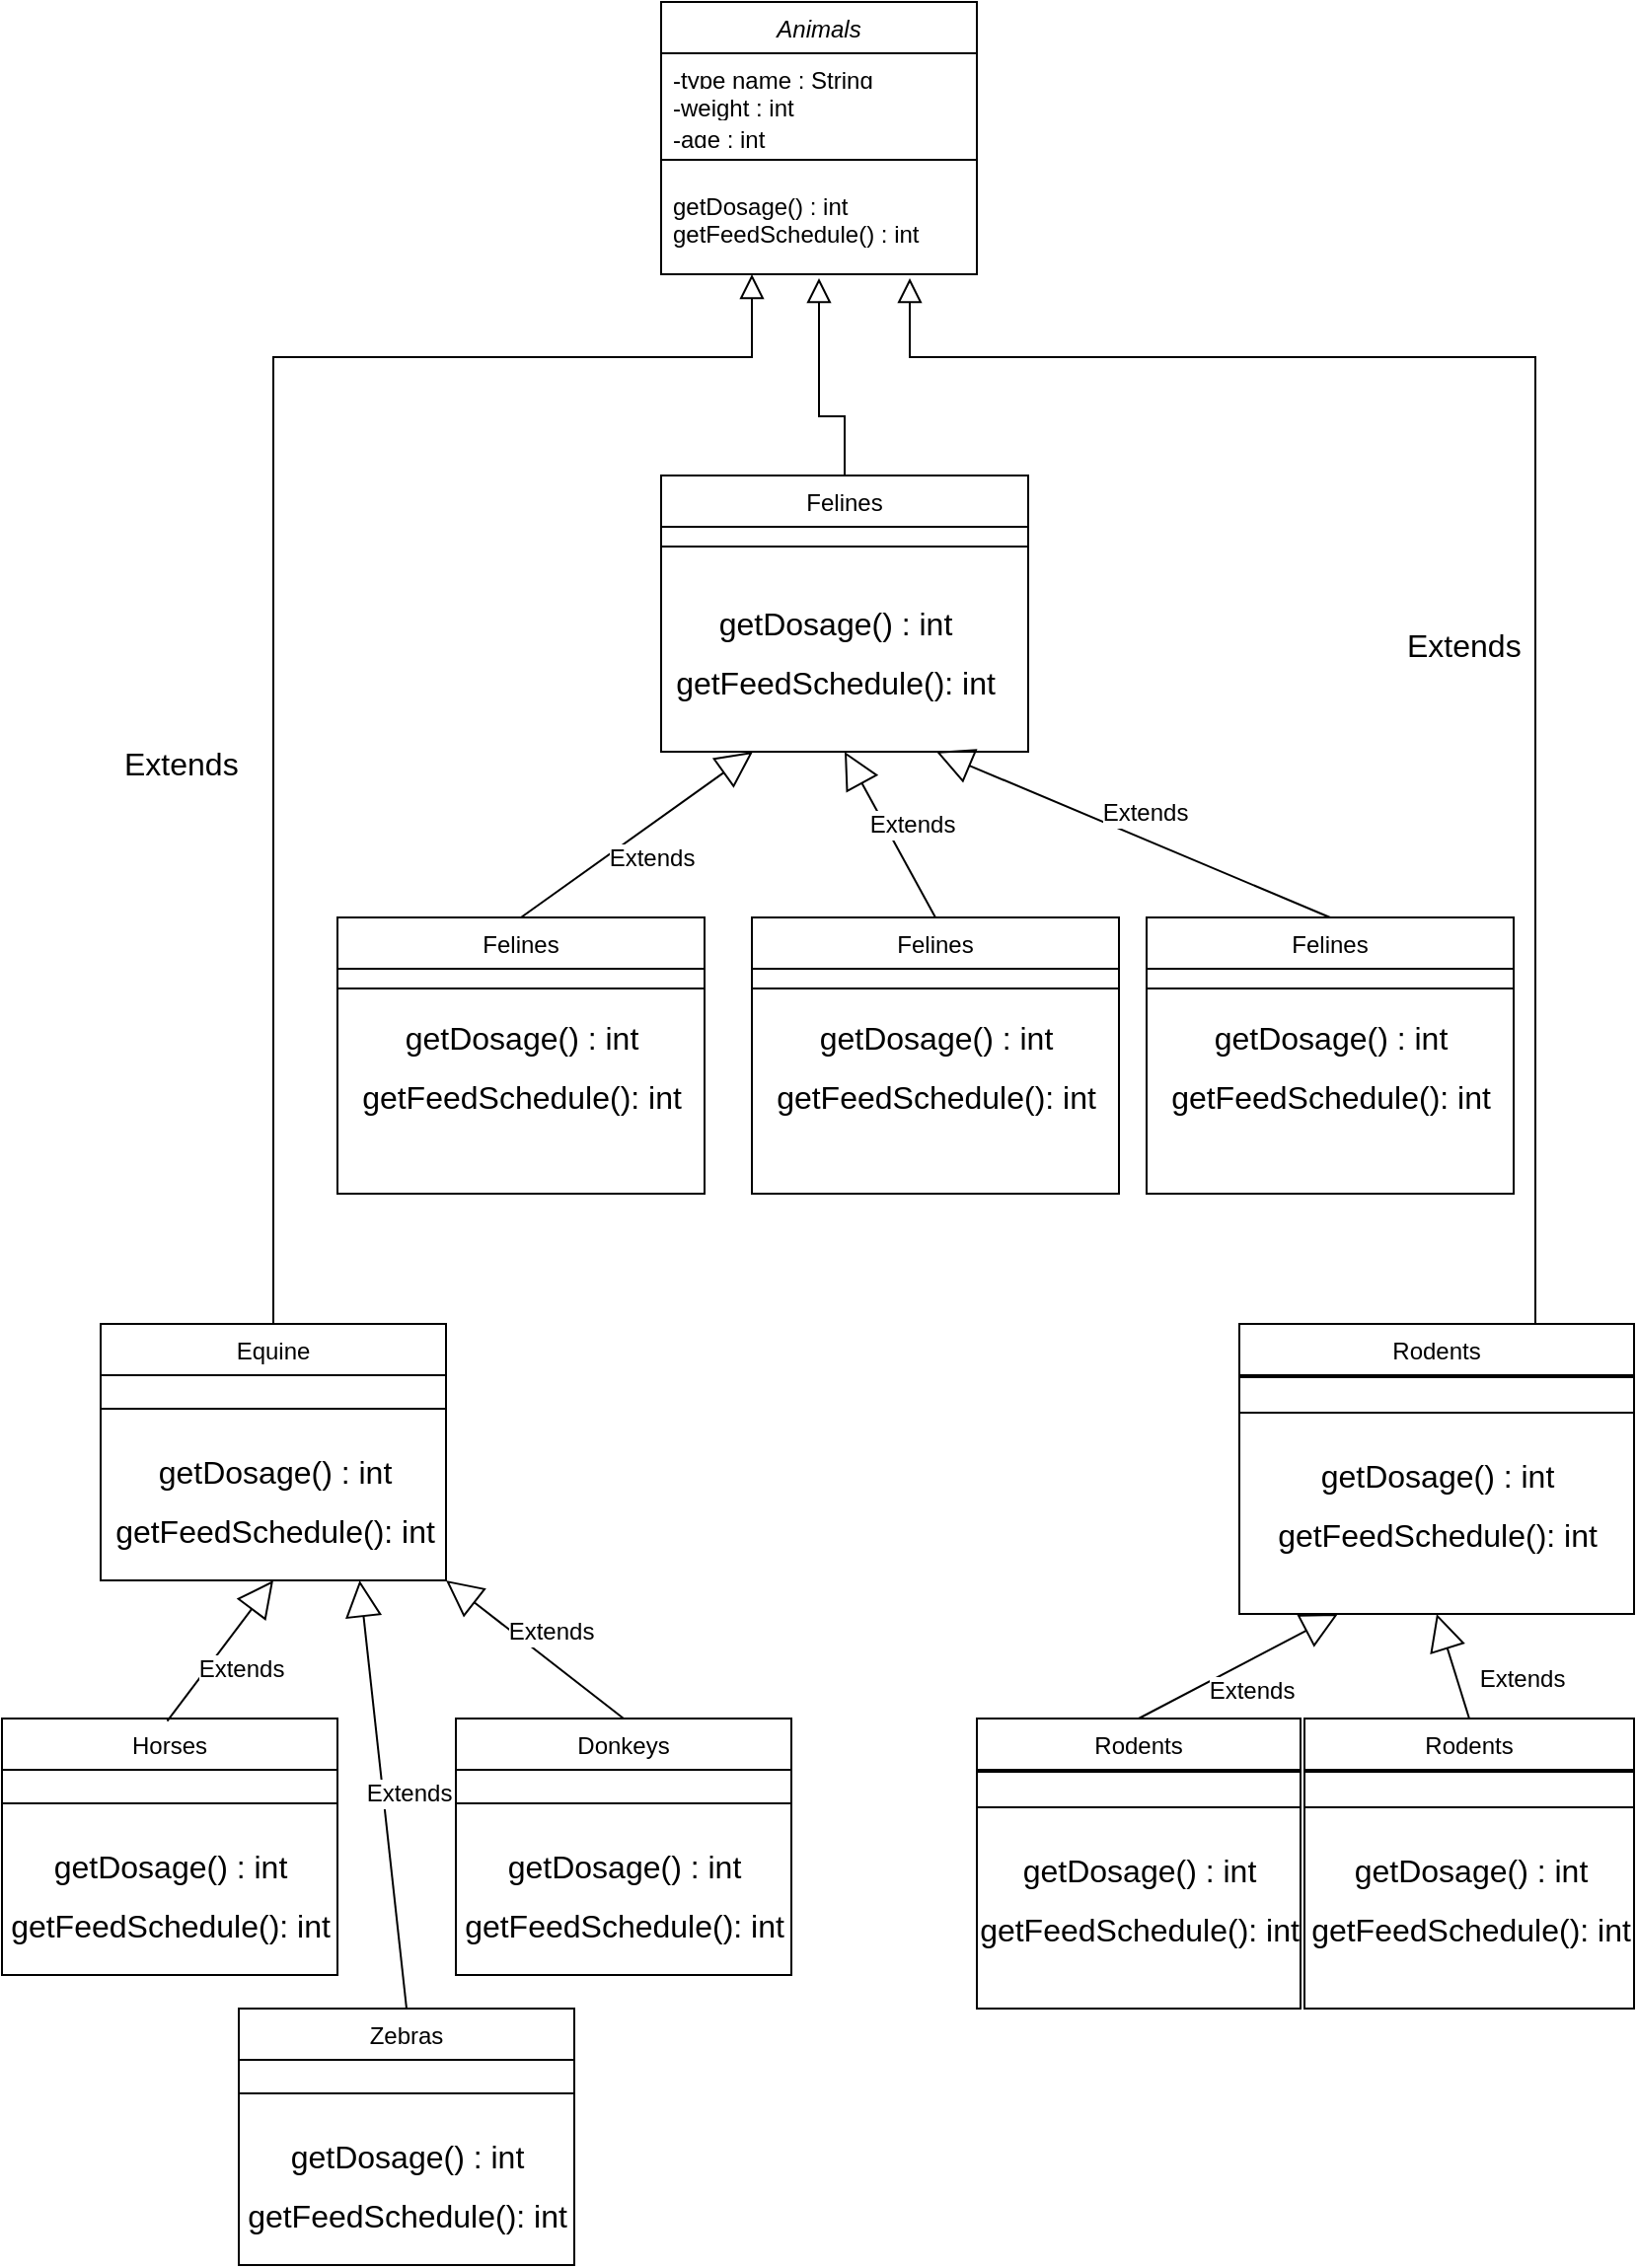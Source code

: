 <mxfile version="20.5.3" type="github">
  <diagram id="C5RBs43oDa-KdzZeNtuy" name="Page-1">
    <mxGraphModel dx="1719" dy="847" grid="1" gridSize="10" guides="1" tooltips="1" connect="1" arrows="1" fold="1" page="1" pageScale="1" pageWidth="827" pageHeight="1169" math="0" shadow="0">
      <root>
        <mxCell id="WIyWlLk6GJQsqaUBKTNV-0" />
        <mxCell id="WIyWlLk6GJQsqaUBKTNV-1" parent="WIyWlLk6GJQsqaUBKTNV-0" />
        <mxCell id="zkfFHV4jXpPFQw0GAbJ--0" value="Animals" style="swimlane;fontStyle=2;align=center;verticalAlign=top;childLayout=stackLayout;horizontal=1;startSize=26;horizontalStack=0;resizeParent=1;resizeLast=0;collapsible=1;marginBottom=0;rounded=0;shadow=0;strokeWidth=1;" parent="WIyWlLk6GJQsqaUBKTNV-1" vertex="1">
          <mxGeometry x="334" width="160" height="138" as="geometry">
            <mxRectangle x="230" y="140" width="160" height="26" as="alternateBounds" />
          </mxGeometry>
        </mxCell>
        <mxCell id="zkfFHV4jXpPFQw0GAbJ--1" value="-type name : String" style="text;align=left;verticalAlign=top;spacingLeft=4;spacingRight=4;overflow=hidden;rotatable=0;points=[[0,0.5],[1,0.5]];portConstraint=eastwest;" parent="zkfFHV4jXpPFQw0GAbJ--0" vertex="1">
          <mxGeometry y="26" width="160" height="14" as="geometry" />
        </mxCell>
        <mxCell id="zkfFHV4jXpPFQw0GAbJ--2" value="-weight : int" style="text;align=left;verticalAlign=top;spacingLeft=4;spacingRight=4;overflow=hidden;rotatable=0;points=[[0,0.5],[1,0.5]];portConstraint=eastwest;rounded=0;shadow=0;html=0;" parent="zkfFHV4jXpPFQw0GAbJ--0" vertex="1">
          <mxGeometry y="40" width="160" height="16" as="geometry" />
        </mxCell>
        <mxCell id="zkfFHV4jXpPFQw0GAbJ--3" value="-age : int" style="text;align=left;verticalAlign=top;spacingLeft=4;spacingRight=4;overflow=hidden;rotatable=0;points=[[0,0.5],[1,0.5]];portConstraint=eastwest;rounded=0;shadow=0;html=0;" parent="zkfFHV4jXpPFQw0GAbJ--0" vertex="1">
          <mxGeometry y="56" width="160" height="14" as="geometry" />
        </mxCell>
        <mxCell id="zkfFHV4jXpPFQw0GAbJ--4" value="" style="line;html=1;strokeWidth=1;align=left;verticalAlign=middle;spacingTop=-1;spacingLeft=3;spacingRight=3;rotatable=0;labelPosition=right;points=[];portConstraint=eastwest;" parent="zkfFHV4jXpPFQw0GAbJ--0" vertex="1">
          <mxGeometry y="70" width="160" height="20" as="geometry" />
        </mxCell>
        <mxCell id="zkfFHV4jXpPFQw0GAbJ--5" value="getDosage() : int&#xa;getFeedSchedule() : int" style="text;align=left;verticalAlign=top;spacingLeft=4;spacingRight=4;overflow=hidden;rotatable=0;points=[[0,0.5],[1,0.5]];portConstraint=eastwest;" parent="zkfFHV4jXpPFQw0GAbJ--0" vertex="1">
          <mxGeometry y="90" width="160" height="40" as="geometry" />
        </mxCell>
        <mxCell id="zkfFHV4jXpPFQw0GAbJ--6" value="Equine" style="swimlane;fontStyle=0;align=center;verticalAlign=top;childLayout=stackLayout;horizontal=1;startSize=26;horizontalStack=0;resizeParent=1;resizeLast=0;collapsible=1;marginBottom=0;rounded=0;shadow=0;strokeWidth=1;" parent="WIyWlLk6GJQsqaUBKTNV-1" vertex="1">
          <mxGeometry x="50" y="670" width="175" height="130" as="geometry">
            <mxRectangle x="130" y="380" width="160" height="26" as="alternateBounds" />
          </mxGeometry>
        </mxCell>
        <mxCell id="zkfFHV4jXpPFQw0GAbJ--9" value="" style="line;html=1;strokeWidth=1;align=left;verticalAlign=middle;spacingTop=-1;spacingLeft=3;spacingRight=3;rotatable=0;labelPosition=right;points=[];portConstraint=eastwest;" parent="zkfFHV4jXpPFQw0GAbJ--6" vertex="1">
          <mxGeometry y="26" width="175" height="34" as="geometry" />
        </mxCell>
        <mxCell id="d-lNwXOt2hXXqg7IElgq-30" value="getDosage() : int" style="text;html=1;align=center;verticalAlign=middle;resizable=0;points=[];autosize=1;strokeColor=none;fillColor=none;fontSize=16;" vertex="1" parent="zkfFHV4jXpPFQw0GAbJ--6">
          <mxGeometry y="60" width="175" height="30" as="geometry" />
        </mxCell>
        <mxCell id="d-lNwXOt2hXXqg7IElgq-31" value="getFeedSchedule(): int" style="text;html=1;align=center;verticalAlign=middle;resizable=0;points=[];autosize=1;strokeColor=none;fillColor=none;fontSize=16;" vertex="1" parent="zkfFHV4jXpPFQw0GAbJ--6">
          <mxGeometry y="90" width="175" height="30" as="geometry" />
        </mxCell>
        <mxCell id="zkfFHV4jXpPFQw0GAbJ--12" value="" style="endArrow=block;endSize=10;endFill=0;shadow=0;strokeWidth=1;rounded=0;edgeStyle=elbowEdgeStyle;elbow=vertical;" parent="WIyWlLk6GJQsqaUBKTNV-1" source="zkfFHV4jXpPFQw0GAbJ--6" target="zkfFHV4jXpPFQw0GAbJ--0" edge="1">
          <mxGeometry width="160" relative="1" as="geometry">
            <mxPoint x="200" y="203" as="sourcePoint" />
            <mxPoint x="200" y="203" as="targetPoint" />
            <Array as="points">
              <mxPoint x="380" y="180" />
              <mxPoint x="130" y="180" />
            </Array>
          </mxGeometry>
        </mxCell>
        <mxCell id="zkfFHV4jXpPFQw0GAbJ--13" value="Felines" style="swimlane;fontStyle=0;align=center;verticalAlign=top;childLayout=stackLayout;horizontal=1;startSize=26;horizontalStack=0;resizeParent=1;resizeLast=0;collapsible=1;marginBottom=0;rounded=0;shadow=0;strokeWidth=1;" parent="WIyWlLk6GJQsqaUBKTNV-1" vertex="1">
          <mxGeometry x="334" y="240" width="186" height="140" as="geometry">
            <mxRectangle x="340" y="380" width="170" height="26" as="alternateBounds" />
          </mxGeometry>
        </mxCell>
        <mxCell id="zkfFHV4jXpPFQw0GAbJ--15" value="" style="line;html=1;strokeWidth=1;align=left;verticalAlign=middle;spacingTop=-1;spacingLeft=3;spacingRight=3;rotatable=0;labelPosition=right;points=[];portConstraint=eastwest;" parent="zkfFHV4jXpPFQw0GAbJ--13" vertex="1">
          <mxGeometry y="26" width="186" height="20" as="geometry" />
        </mxCell>
        <mxCell id="d-lNwXOt2hXXqg7IElgq-1" value="Rodents" style="swimlane;fontStyle=0;align=center;verticalAlign=top;childLayout=stackLayout;horizontal=1;startSize=26;horizontalStack=0;resizeParent=1;resizeLast=0;collapsible=1;marginBottom=0;rounded=0;shadow=0;strokeWidth=1;" vertex="1" parent="WIyWlLk6GJQsqaUBKTNV-1">
          <mxGeometry x="627" y="670" width="200" height="147" as="geometry">
            <mxRectangle x="340" y="380" width="170" height="26" as="alternateBounds" />
          </mxGeometry>
        </mxCell>
        <mxCell id="d-lNwXOt2hXXqg7IElgq-3" value="" style="line;html=1;strokeWidth=1;align=left;verticalAlign=middle;spacingTop=-1;spacingLeft=3;spacingRight=3;rotatable=0;labelPosition=right;points=[];portConstraint=eastwest;" vertex="1" parent="d-lNwXOt2hXXqg7IElgq-1">
          <mxGeometry y="26" width="200" height="2" as="geometry" />
        </mxCell>
        <mxCell id="d-lNwXOt2hXXqg7IElgq-39" value="" style="line;html=1;strokeWidth=1;align=left;verticalAlign=middle;spacingTop=-1;spacingLeft=3;spacingRight=3;rotatable=0;labelPosition=right;points=[];portConstraint=eastwest;" vertex="1" parent="d-lNwXOt2hXXqg7IElgq-1">
          <mxGeometry y="28" width="200" height="34" as="geometry" />
        </mxCell>
        <mxCell id="d-lNwXOt2hXXqg7IElgq-37" value="getDosage() : int" style="text;html=1;align=center;verticalAlign=middle;resizable=0;points=[];autosize=1;strokeColor=none;fillColor=none;fontSize=16;" vertex="1" parent="d-lNwXOt2hXXqg7IElgq-1">
          <mxGeometry y="62" width="200" height="30" as="geometry" />
        </mxCell>
        <mxCell id="d-lNwXOt2hXXqg7IElgq-38" value="getFeedSchedule(): int" style="text;html=1;align=center;verticalAlign=middle;resizable=0;points=[];autosize=1;strokeColor=none;fillColor=none;fontSize=16;" vertex="1" parent="d-lNwXOt2hXXqg7IElgq-1">
          <mxGeometry y="92" width="200" height="30" as="geometry" />
        </mxCell>
        <mxCell id="d-lNwXOt2hXXqg7IElgq-22" value="" style="endArrow=block;endSize=10;endFill=0;shadow=0;strokeWidth=1;rounded=0;edgeStyle=elbowEdgeStyle;elbow=vertical;exitX=0.75;exitY=0;exitDx=0;exitDy=0;" edge="1" parent="WIyWlLk6GJQsqaUBKTNV-1" source="d-lNwXOt2hXXqg7IElgq-1">
          <mxGeometry width="160" relative="1" as="geometry">
            <mxPoint x="440" y="592" as="sourcePoint" />
            <mxPoint x="460" y="140" as="targetPoint" />
            <Array as="points">
              <mxPoint x="600" y="180" />
              <mxPoint x="590" y="180" />
              <mxPoint x="590" y="190" />
              <mxPoint x="740" y="180" />
            </Array>
          </mxGeometry>
        </mxCell>
        <mxCell id="d-lNwXOt2hXXqg7IElgq-24" value="" style="endArrow=block;endSize=10;endFill=0;shadow=0;strokeWidth=1;rounded=0;edgeStyle=elbowEdgeStyle;elbow=vertical;exitX=0.5;exitY=0;exitDx=0;exitDy=0;" edge="1" parent="WIyWlLk6GJQsqaUBKTNV-1" source="zkfFHV4jXpPFQw0GAbJ--13">
          <mxGeometry width="160" relative="1" as="geometry">
            <mxPoint x="410" y="210" as="sourcePoint" />
            <mxPoint x="414" y="140" as="targetPoint" />
            <Array as="points">
              <mxPoint x="490" y="210" />
              <mxPoint x="540.0" y="190" />
              <mxPoint x="540.0" y="200" />
              <mxPoint x="690.0" y="190" />
            </Array>
          </mxGeometry>
        </mxCell>
        <mxCell id="d-lNwXOt2hXXqg7IElgq-35" value="getDosage() : int" style="text;html=1;align=center;verticalAlign=middle;resizable=0;points=[];autosize=1;strokeColor=none;fillColor=none;fontSize=16;" vertex="1" parent="WIyWlLk6GJQsqaUBKTNV-1">
          <mxGeometry x="334" y="300" width="175" height="30" as="geometry" />
        </mxCell>
        <mxCell id="d-lNwXOt2hXXqg7IElgq-36" value="getFeedSchedule(): int" style="text;html=1;align=center;verticalAlign=middle;resizable=0;points=[];autosize=1;strokeColor=none;fillColor=none;fontSize=16;" vertex="1" parent="WIyWlLk6GJQsqaUBKTNV-1">
          <mxGeometry x="334" y="330" width="175" height="30" as="geometry" />
        </mxCell>
        <mxCell id="d-lNwXOt2hXXqg7IElgq-42" value="Extends" style="endArrow=block;endSize=16;endFill=0;html=1;rounded=0;fontSize=12;sourcePerimeterSpacing=8;targetPerimeterSpacing=8;curved=1;entryX=0.25;entryY=1;entryDx=0;entryDy=0;exitX=0.5;exitY=0;exitDx=0;exitDy=0;" edge="1" parent="WIyWlLk6GJQsqaUBKTNV-1" source="d-lNwXOt2hXXqg7IElgq-50" target="zkfFHV4jXpPFQw0GAbJ--13">
          <mxGeometry y="-13" width="160" relative="1" as="geometry">
            <mxPoint x="424.452" y="451.352" as="sourcePoint" />
            <mxPoint x="540" y="500" as="targetPoint" />
            <mxPoint y="1" as="offset" />
          </mxGeometry>
        </mxCell>
        <mxCell id="d-lNwXOt2hXXqg7IElgq-43" value="Extends" style="text;whiteSpace=wrap;html=1;fontSize=16;" vertex="1" parent="WIyWlLk6GJQsqaUBKTNV-1">
          <mxGeometry x="60" y="370" width="40" height="40" as="geometry" />
        </mxCell>
        <mxCell id="d-lNwXOt2hXXqg7IElgq-47" value="Extends" style="text;whiteSpace=wrap;html=1;fontSize=16;" vertex="1" parent="WIyWlLk6GJQsqaUBKTNV-1">
          <mxGeometry x="710" y="310" width="90" height="40" as="geometry" />
        </mxCell>
        <mxCell id="d-lNwXOt2hXXqg7IElgq-50" value="Felines" style="swimlane;fontStyle=0;align=center;verticalAlign=top;childLayout=stackLayout;horizontal=1;startSize=26;horizontalStack=0;resizeParent=1;resizeLast=0;collapsible=1;marginBottom=0;rounded=0;shadow=0;strokeWidth=1;" vertex="1" parent="WIyWlLk6GJQsqaUBKTNV-1">
          <mxGeometry x="170" y="464" width="186" height="140" as="geometry">
            <mxRectangle x="340" y="380" width="170" height="26" as="alternateBounds" />
          </mxGeometry>
        </mxCell>
        <mxCell id="d-lNwXOt2hXXqg7IElgq-51" value="" style="line;html=1;strokeWidth=1;align=left;verticalAlign=middle;spacingTop=-1;spacingLeft=3;spacingRight=3;rotatable=0;labelPosition=right;points=[];portConstraint=eastwest;" vertex="1" parent="d-lNwXOt2hXXqg7IElgq-50">
          <mxGeometry y="26" width="186" height="20" as="geometry" />
        </mxCell>
        <mxCell id="d-lNwXOt2hXXqg7IElgq-56" value="getDosage() : int" style="text;html=1;align=center;verticalAlign=middle;resizable=0;points=[];autosize=1;strokeColor=none;fillColor=none;fontSize=16;" vertex="1" parent="d-lNwXOt2hXXqg7IElgq-50">
          <mxGeometry y="46" width="186" height="30" as="geometry" />
        </mxCell>
        <mxCell id="d-lNwXOt2hXXqg7IElgq-57" value="getFeedSchedule(): int" style="text;html=1;align=center;verticalAlign=middle;resizable=0;points=[];autosize=1;strokeColor=none;fillColor=none;fontSize=16;" vertex="1" parent="d-lNwXOt2hXXqg7IElgq-50">
          <mxGeometry y="76" width="186" height="30" as="geometry" />
        </mxCell>
        <mxCell id="d-lNwXOt2hXXqg7IElgq-52" value="Felines" style="swimlane;fontStyle=0;align=center;verticalAlign=top;childLayout=stackLayout;horizontal=1;startSize=26;horizontalStack=0;resizeParent=1;resizeLast=0;collapsible=1;marginBottom=0;rounded=0;shadow=0;strokeWidth=1;" vertex="1" parent="WIyWlLk6GJQsqaUBKTNV-1">
          <mxGeometry x="380" y="464" width="186" height="140" as="geometry">
            <mxRectangle x="340" y="380" width="170" height="26" as="alternateBounds" />
          </mxGeometry>
        </mxCell>
        <mxCell id="d-lNwXOt2hXXqg7IElgq-53" value="" style="line;html=1;strokeWidth=1;align=left;verticalAlign=middle;spacingTop=-1;spacingLeft=3;spacingRight=3;rotatable=0;labelPosition=right;points=[];portConstraint=eastwest;" vertex="1" parent="d-lNwXOt2hXXqg7IElgq-52">
          <mxGeometry y="26" width="186" height="20" as="geometry" />
        </mxCell>
        <mxCell id="d-lNwXOt2hXXqg7IElgq-58" value="getDosage() : int" style="text;html=1;align=center;verticalAlign=middle;resizable=0;points=[];autosize=1;strokeColor=none;fillColor=none;fontSize=16;" vertex="1" parent="d-lNwXOt2hXXqg7IElgq-52">
          <mxGeometry y="46" width="186" height="30" as="geometry" />
        </mxCell>
        <mxCell id="d-lNwXOt2hXXqg7IElgq-59" value="getFeedSchedule(): int" style="text;html=1;align=center;verticalAlign=middle;resizable=0;points=[];autosize=1;strokeColor=none;fillColor=none;fontSize=16;" vertex="1" parent="d-lNwXOt2hXXqg7IElgq-52">
          <mxGeometry y="76" width="186" height="30" as="geometry" />
        </mxCell>
        <mxCell id="d-lNwXOt2hXXqg7IElgq-54" value="Felines" style="swimlane;fontStyle=0;align=center;verticalAlign=top;childLayout=stackLayout;horizontal=1;startSize=26;horizontalStack=0;resizeParent=1;resizeLast=0;collapsible=1;marginBottom=0;rounded=0;shadow=0;strokeWidth=1;" vertex="1" parent="WIyWlLk6GJQsqaUBKTNV-1">
          <mxGeometry x="580" y="464" width="186" height="140" as="geometry">
            <mxRectangle x="340" y="380" width="170" height="26" as="alternateBounds" />
          </mxGeometry>
        </mxCell>
        <mxCell id="d-lNwXOt2hXXqg7IElgq-55" value="" style="line;html=1;strokeWidth=1;align=left;verticalAlign=middle;spacingTop=-1;spacingLeft=3;spacingRight=3;rotatable=0;labelPosition=right;points=[];portConstraint=eastwest;" vertex="1" parent="d-lNwXOt2hXXqg7IElgq-54">
          <mxGeometry y="26" width="186" height="20" as="geometry" />
        </mxCell>
        <mxCell id="d-lNwXOt2hXXqg7IElgq-60" value="getDosage() : int" style="text;html=1;align=center;verticalAlign=middle;resizable=0;points=[];autosize=1;strokeColor=none;fillColor=none;fontSize=16;" vertex="1" parent="d-lNwXOt2hXXqg7IElgq-54">
          <mxGeometry y="46" width="186" height="30" as="geometry" />
        </mxCell>
        <mxCell id="d-lNwXOt2hXXqg7IElgq-61" value="getFeedSchedule(): int" style="text;html=1;align=center;verticalAlign=middle;resizable=0;points=[];autosize=1;strokeColor=none;fillColor=none;fontSize=16;" vertex="1" parent="d-lNwXOt2hXXqg7IElgq-54">
          <mxGeometry y="76" width="186" height="30" as="geometry" />
        </mxCell>
        <mxCell id="d-lNwXOt2hXXqg7IElgq-62" value="Horses" style="swimlane;fontStyle=0;align=center;verticalAlign=top;childLayout=stackLayout;horizontal=1;startSize=26;horizontalStack=0;resizeParent=1;resizeLast=0;collapsible=1;marginBottom=0;rounded=0;shadow=0;strokeWidth=1;" vertex="1" parent="WIyWlLk6GJQsqaUBKTNV-1">
          <mxGeometry y="870" width="170" height="130" as="geometry">
            <mxRectangle x="130" y="380" width="160" height="26" as="alternateBounds" />
          </mxGeometry>
        </mxCell>
        <mxCell id="d-lNwXOt2hXXqg7IElgq-63" value="" style="line;html=1;strokeWidth=1;align=left;verticalAlign=middle;spacingTop=-1;spacingLeft=3;spacingRight=3;rotatable=0;labelPosition=right;points=[];portConstraint=eastwest;" vertex="1" parent="d-lNwXOt2hXXqg7IElgq-62">
          <mxGeometry y="26" width="170" height="34" as="geometry" />
        </mxCell>
        <mxCell id="d-lNwXOt2hXXqg7IElgq-64" value="getDosage() : int" style="text;html=1;align=center;verticalAlign=middle;resizable=0;points=[];autosize=1;strokeColor=none;fillColor=none;fontSize=16;" vertex="1" parent="d-lNwXOt2hXXqg7IElgq-62">
          <mxGeometry y="60" width="170" height="30" as="geometry" />
        </mxCell>
        <mxCell id="d-lNwXOt2hXXqg7IElgq-65" value="getFeedSchedule(): int" style="text;html=1;align=center;verticalAlign=middle;resizable=0;points=[];autosize=1;strokeColor=none;fillColor=none;fontSize=16;" vertex="1" parent="d-lNwXOt2hXXqg7IElgq-62">
          <mxGeometry y="90" width="170" height="30" as="geometry" />
        </mxCell>
        <mxCell id="d-lNwXOt2hXXqg7IElgq-66" value="Donkeys" style="swimlane;fontStyle=0;align=center;verticalAlign=top;childLayout=stackLayout;horizontal=1;startSize=26;horizontalStack=0;resizeParent=1;resizeLast=0;collapsible=1;marginBottom=0;rounded=0;shadow=0;strokeWidth=1;" vertex="1" parent="WIyWlLk6GJQsqaUBKTNV-1">
          <mxGeometry x="230" y="870" width="170" height="130" as="geometry">
            <mxRectangle x="130" y="380" width="160" height="26" as="alternateBounds" />
          </mxGeometry>
        </mxCell>
        <mxCell id="d-lNwXOt2hXXqg7IElgq-67" value="" style="line;html=1;strokeWidth=1;align=left;verticalAlign=middle;spacingTop=-1;spacingLeft=3;spacingRight=3;rotatable=0;labelPosition=right;points=[];portConstraint=eastwest;" vertex="1" parent="d-lNwXOt2hXXqg7IElgq-66">
          <mxGeometry y="26" width="170" height="34" as="geometry" />
        </mxCell>
        <mxCell id="d-lNwXOt2hXXqg7IElgq-68" value="getDosage() : int" style="text;html=1;align=center;verticalAlign=middle;resizable=0;points=[];autosize=1;strokeColor=none;fillColor=none;fontSize=16;" vertex="1" parent="d-lNwXOt2hXXqg7IElgq-66">
          <mxGeometry y="60" width="170" height="30" as="geometry" />
        </mxCell>
        <mxCell id="d-lNwXOt2hXXqg7IElgq-69" value="getFeedSchedule(): int" style="text;html=1;align=center;verticalAlign=middle;resizable=0;points=[];autosize=1;strokeColor=none;fillColor=none;fontSize=16;" vertex="1" parent="d-lNwXOt2hXXqg7IElgq-66">
          <mxGeometry y="90" width="170" height="30" as="geometry" />
        </mxCell>
        <mxCell id="d-lNwXOt2hXXqg7IElgq-74" value="Rodents" style="swimlane;fontStyle=0;align=center;verticalAlign=top;childLayout=stackLayout;horizontal=1;startSize=26;horizontalStack=0;resizeParent=1;resizeLast=0;collapsible=1;marginBottom=0;rounded=0;shadow=0;strokeWidth=1;" vertex="1" parent="WIyWlLk6GJQsqaUBKTNV-1">
          <mxGeometry x="660" y="870" width="167" height="147" as="geometry">
            <mxRectangle x="340" y="380" width="170" height="26" as="alternateBounds" />
          </mxGeometry>
        </mxCell>
        <mxCell id="d-lNwXOt2hXXqg7IElgq-75" value="" style="line;html=1;strokeWidth=1;align=left;verticalAlign=middle;spacingTop=-1;spacingLeft=3;spacingRight=3;rotatable=0;labelPosition=right;points=[];portConstraint=eastwest;" vertex="1" parent="d-lNwXOt2hXXqg7IElgq-74">
          <mxGeometry y="26" width="167" height="2" as="geometry" />
        </mxCell>
        <mxCell id="d-lNwXOt2hXXqg7IElgq-76" value="" style="line;html=1;strokeWidth=1;align=left;verticalAlign=middle;spacingTop=-1;spacingLeft=3;spacingRight=3;rotatable=0;labelPosition=right;points=[];portConstraint=eastwest;" vertex="1" parent="d-lNwXOt2hXXqg7IElgq-74">
          <mxGeometry y="28" width="167" height="34" as="geometry" />
        </mxCell>
        <mxCell id="d-lNwXOt2hXXqg7IElgq-77" value="getDosage() : int" style="text;html=1;align=center;verticalAlign=middle;resizable=0;points=[];autosize=1;strokeColor=none;fillColor=none;fontSize=16;" vertex="1" parent="d-lNwXOt2hXXqg7IElgq-74">
          <mxGeometry y="62" width="167" height="30" as="geometry" />
        </mxCell>
        <mxCell id="d-lNwXOt2hXXqg7IElgq-78" value="getFeedSchedule(): int" style="text;html=1;align=center;verticalAlign=middle;resizable=0;points=[];autosize=1;strokeColor=none;fillColor=none;fontSize=16;" vertex="1" parent="d-lNwXOt2hXXqg7IElgq-74">
          <mxGeometry y="92" width="167" height="30" as="geometry" />
        </mxCell>
        <mxCell id="d-lNwXOt2hXXqg7IElgq-79" value="Rodents" style="swimlane;fontStyle=0;align=center;verticalAlign=top;childLayout=stackLayout;horizontal=1;startSize=26;horizontalStack=0;resizeParent=1;resizeLast=0;collapsible=1;marginBottom=0;rounded=0;shadow=0;strokeWidth=1;" vertex="1" parent="WIyWlLk6GJQsqaUBKTNV-1">
          <mxGeometry x="494" y="870" width="164" height="147" as="geometry">
            <mxRectangle x="340" y="380" width="170" height="26" as="alternateBounds" />
          </mxGeometry>
        </mxCell>
        <mxCell id="d-lNwXOt2hXXqg7IElgq-80" value="" style="line;html=1;strokeWidth=1;align=left;verticalAlign=middle;spacingTop=-1;spacingLeft=3;spacingRight=3;rotatable=0;labelPosition=right;points=[];portConstraint=eastwest;" vertex="1" parent="d-lNwXOt2hXXqg7IElgq-79">
          <mxGeometry y="26" width="164" height="2" as="geometry" />
        </mxCell>
        <mxCell id="d-lNwXOt2hXXqg7IElgq-81" value="" style="line;html=1;strokeWidth=1;align=left;verticalAlign=middle;spacingTop=-1;spacingLeft=3;spacingRight=3;rotatable=0;labelPosition=right;points=[];portConstraint=eastwest;" vertex="1" parent="d-lNwXOt2hXXqg7IElgq-79">
          <mxGeometry y="28" width="164" height="34" as="geometry" />
        </mxCell>
        <mxCell id="d-lNwXOt2hXXqg7IElgq-82" value="getDosage() : int" style="text;html=1;align=center;verticalAlign=middle;resizable=0;points=[];autosize=1;strokeColor=none;fillColor=none;fontSize=16;" vertex="1" parent="d-lNwXOt2hXXqg7IElgq-79">
          <mxGeometry y="62" width="164" height="30" as="geometry" />
        </mxCell>
        <mxCell id="d-lNwXOt2hXXqg7IElgq-83" value="getFeedSchedule(): int" style="text;html=1;align=center;verticalAlign=middle;resizable=0;points=[];autosize=1;strokeColor=none;fillColor=none;fontSize=16;" vertex="1" parent="d-lNwXOt2hXXqg7IElgq-79">
          <mxGeometry y="92" width="164" height="30" as="geometry" />
        </mxCell>
        <mxCell id="d-lNwXOt2hXXqg7IElgq-85" value="Zebras" style="swimlane;fontStyle=0;align=center;verticalAlign=top;childLayout=stackLayout;horizontal=1;startSize=26;horizontalStack=0;resizeParent=1;resizeLast=0;collapsible=1;marginBottom=0;rounded=0;shadow=0;strokeWidth=1;" vertex="1" parent="WIyWlLk6GJQsqaUBKTNV-1">
          <mxGeometry x="120" y="1017" width="170" height="130" as="geometry">
            <mxRectangle x="130" y="380" width="160" height="26" as="alternateBounds" />
          </mxGeometry>
        </mxCell>
        <mxCell id="d-lNwXOt2hXXqg7IElgq-86" value="" style="line;html=1;strokeWidth=1;align=left;verticalAlign=middle;spacingTop=-1;spacingLeft=3;spacingRight=3;rotatable=0;labelPosition=right;points=[];portConstraint=eastwest;" vertex="1" parent="d-lNwXOt2hXXqg7IElgq-85">
          <mxGeometry y="26" width="170" height="34" as="geometry" />
        </mxCell>
        <mxCell id="d-lNwXOt2hXXqg7IElgq-87" value="getDosage() : int" style="text;html=1;align=center;verticalAlign=middle;resizable=0;points=[];autosize=1;strokeColor=none;fillColor=none;fontSize=16;" vertex="1" parent="d-lNwXOt2hXXqg7IElgq-85">
          <mxGeometry y="60" width="170" height="30" as="geometry" />
        </mxCell>
        <mxCell id="d-lNwXOt2hXXqg7IElgq-88" value="getFeedSchedule(): int" style="text;html=1;align=center;verticalAlign=middle;resizable=0;points=[];autosize=1;strokeColor=none;fillColor=none;fontSize=16;" vertex="1" parent="d-lNwXOt2hXXqg7IElgq-85">
          <mxGeometry y="90" width="170" height="30" as="geometry" />
        </mxCell>
        <mxCell id="d-lNwXOt2hXXqg7IElgq-89" value="Extends" style="endArrow=block;endSize=16;endFill=0;html=1;rounded=0;fontSize=12;sourcePerimeterSpacing=8;targetPerimeterSpacing=8;curved=1;entryX=0.5;entryY=1;entryDx=0;entryDy=0;exitX=0.463;exitY=0.628;exitDx=0;exitDy=0;exitPerimeter=0;" edge="1" parent="WIyWlLk6GJQsqaUBKTNV-1" target="zkfFHV4jXpPFQw0GAbJ--6">
          <mxGeometry y="-13" width="160" relative="1" as="geometry">
            <mxPoint x="83.73" y="871.35" as="sourcePoint" />
            <mxPoint x="86.278" y="799.998" as="targetPoint" />
            <mxPoint y="1" as="offset" />
          </mxGeometry>
        </mxCell>
        <mxCell id="d-lNwXOt2hXXqg7IElgq-90" value="Extends" style="endArrow=block;endSize=16;endFill=0;html=1;rounded=0;fontSize=12;sourcePerimeterSpacing=8;targetPerimeterSpacing=8;curved=1;exitX=0.5;exitY=0;exitDx=0;exitDy=0;entryX=0.75;entryY=1;entryDx=0;entryDy=0;" edge="1" parent="WIyWlLk6GJQsqaUBKTNV-1" source="d-lNwXOt2hXXqg7IElgq-85" target="zkfFHV4jXpPFQw0GAbJ--6">
          <mxGeometry y="-13" width="160" relative="1" as="geometry">
            <mxPoint x="190" y="1007" as="sourcePoint" />
            <mxPoint x="196" y="800" as="targetPoint" />
            <mxPoint y="1" as="offset" />
            <Array as="points" />
          </mxGeometry>
        </mxCell>
        <mxCell id="d-lNwXOt2hXXqg7IElgq-91" value="Extends" style="endArrow=block;endSize=16;endFill=0;html=1;rounded=0;fontSize=12;sourcePerimeterSpacing=8;targetPerimeterSpacing=8;curved=1;entryX=1;entryY=1;entryDx=0;entryDy=0;exitX=0.5;exitY=0;exitDx=0;exitDy=0;" edge="1" parent="WIyWlLk6GJQsqaUBKTNV-1" source="d-lNwXOt2hXXqg7IElgq-66" target="zkfFHV4jXpPFQw0GAbJ--6">
          <mxGeometry y="-13" width="160" relative="1" as="geometry">
            <mxPoint x="310" y="750" as="sourcePoint" />
            <mxPoint x="312.548" y="678.648" as="targetPoint" />
            <mxPoint y="1" as="offset" />
          </mxGeometry>
        </mxCell>
        <mxCell id="d-lNwXOt2hXXqg7IElgq-92" value="Extends" style="endArrow=block;endSize=16;endFill=0;html=1;rounded=0;fontSize=12;sourcePerimeterSpacing=8;targetPerimeterSpacing=8;curved=1;entryX=0.25;entryY=1;entryDx=0;entryDy=0;exitX=0.5;exitY=0;exitDx=0;exitDy=0;" edge="1" parent="WIyWlLk6GJQsqaUBKTNV-1" source="d-lNwXOt2hXXqg7IElgq-79" target="d-lNwXOt2hXXqg7IElgq-1">
          <mxGeometry y="-13" width="160" relative="1" as="geometry">
            <mxPoint x="380" y="700" as="sourcePoint" />
            <mxPoint x="382.548" y="628.648" as="targetPoint" />
            <mxPoint y="1" as="offset" />
          </mxGeometry>
        </mxCell>
        <mxCell id="d-lNwXOt2hXXqg7IElgq-93" value="Extends" style="endArrow=block;endSize=16;endFill=0;html=1;rounded=0;fontSize=12;sourcePerimeterSpacing=8;targetPerimeterSpacing=8;curved=1;entryX=0.5;entryY=1;entryDx=0;entryDy=0;exitX=0.5;exitY=0;exitDx=0;exitDy=0;" edge="1" parent="WIyWlLk6GJQsqaUBKTNV-1" source="d-lNwXOt2hXXqg7IElgq-74" target="d-lNwXOt2hXXqg7IElgq-1">
          <mxGeometry x="-0.596" y="-31" width="160" relative="1" as="geometry">
            <mxPoint x="530" y="760" as="sourcePoint" />
            <mxPoint x="532.548" y="688.648" as="targetPoint" />
            <mxPoint as="offset" />
          </mxGeometry>
        </mxCell>
        <mxCell id="d-lNwXOt2hXXqg7IElgq-94" value="Extends" style="endArrow=block;endSize=16;endFill=0;html=1;rounded=0;fontSize=12;sourcePerimeterSpacing=8;targetPerimeterSpacing=8;curved=1;entryX=0.5;entryY=1;entryDx=0;entryDy=0;exitX=0.5;exitY=0;exitDx=0;exitDy=0;" edge="1" parent="WIyWlLk6GJQsqaUBKTNV-1" source="d-lNwXOt2hXXqg7IElgq-52" target="zkfFHV4jXpPFQw0GAbJ--13">
          <mxGeometry y="-13" width="160" relative="1" as="geometry">
            <mxPoint x="440" y="420" as="sourcePoint" />
            <mxPoint x="442.548" y="348.648" as="targetPoint" />
            <mxPoint y="1" as="offset" />
          </mxGeometry>
        </mxCell>
        <mxCell id="d-lNwXOt2hXXqg7IElgq-95" value="Extends" style="endArrow=block;endSize=16;endFill=0;html=1;rounded=0;fontSize=12;sourcePerimeterSpacing=8;targetPerimeterSpacing=8;curved=1;entryX=0.75;entryY=1;entryDx=0;entryDy=0;exitX=0.5;exitY=0;exitDx=0;exitDy=0;" edge="1" parent="WIyWlLk6GJQsqaUBKTNV-1" source="d-lNwXOt2hXXqg7IElgq-54" target="zkfFHV4jXpPFQw0GAbJ--13">
          <mxGeometry y="-13" width="160" relative="1" as="geometry">
            <mxPoint x="650" y="380" as="sourcePoint" />
            <mxPoint x="652.548" y="308.648" as="targetPoint" />
            <mxPoint y="1" as="offset" />
          </mxGeometry>
        </mxCell>
      </root>
    </mxGraphModel>
  </diagram>
</mxfile>
